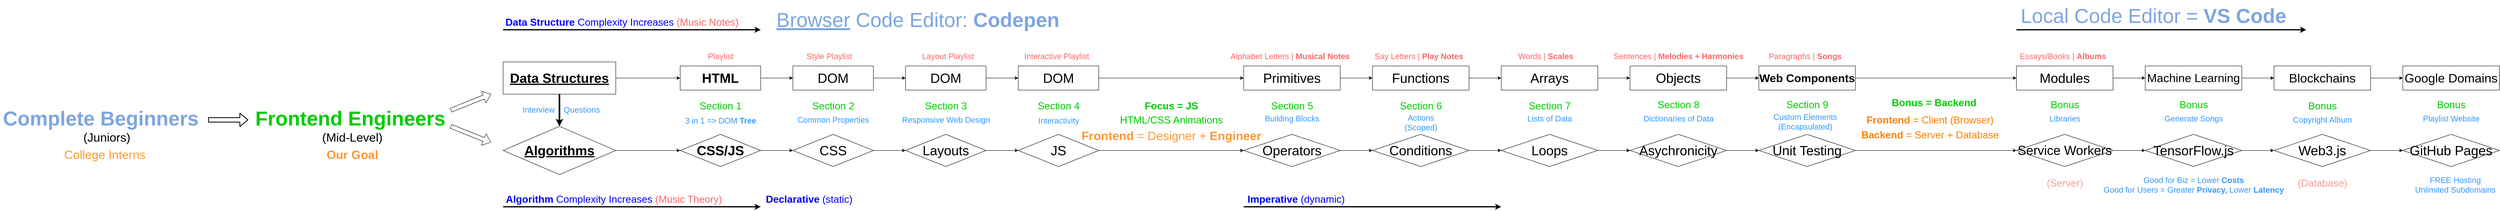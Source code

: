 <mxfile version="14.3.1" type="github" pages="3">
  <diagram id="4R_qcKYH2vp2XVqdwSuo" name="Course Structure">
    <mxGraphModel dx="2757" dy="655" grid="1" gridSize="10" guides="1" tooltips="1" connect="1" arrows="1" fold="1" page="0" pageScale="1" pageWidth="850" pageHeight="1100" math="0" shadow="0">
      <root>
        <mxCell id="aols-5rolXVkZ8xjvUyL-0" />
        <mxCell id="aols-5rolXVkZ8xjvUyL-1" parent="aols-5rolXVkZ8xjvUyL-0" />
        <mxCell id="NP7247B0kf2OVPU1uq9E-9" value="" style="edgeStyle=orthogonalEdgeStyle;rounded=0;orthogonalLoop=1;jettySize=auto;html=1;fontSize=33;" edge="1" parent="aols-5rolXVkZ8xjvUyL-1" source="NP7247B0kf2OVPU1uq9E-0" target="NP7247B0kf2OVPU1uq9E-8">
          <mxGeometry relative="1" as="geometry" />
        </mxCell>
        <mxCell id="NP7247B0kf2OVPU1uq9E-0" value="&lt;u&gt;Data Structures&lt;/u&gt;" style="whiteSpace=wrap;html=1;fontSize=33;fontStyle=1" vertex="1" parent="aols-5rolXVkZ8xjvUyL-1">
          <mxGeometry x="-240" y="280" width="280" height="80" as="geometry" />
        </mxCell>
        <mxCell id="1jKdfpdQdBnTuT6qvfLE-1" value="" style="edgeStyle=orthogonalEdgeStyle;rounded=0;orthogonalLoop=1;jettySize=auto;html=1;fontSize=33;" edge="1" parent="aols-5rolXVkZ8xjvUyL-1" source="NP7247B0kf2OVPU1uq9E-1" target="1jKdfpdQdBnTuT6qvfLE-0">
          <mxGeometry relative="1" as="geometry" />
        </mxCell>
        <mxCell id="NP7247B0kf2OVPU1uq9E-1" value="&lt;u&gt;Algorithms&lt;/u&gt;" style="rhombus;whiteSpace=wrap;html=1;fontSize=33;fontStyle=1" vertex="1" parent="aols-5rolXVkZ8xjvUyL-1">
          <mxGeometry x="-240" y="440" width="280" height="120" as="geometry" />
        </mxCell>
        <mxCell id="1jKdfpdQdBnTuT6qvfLE-9" value="" style="edgeStyle=orthogonalEdgeStyle;rounded=0;orthogonalLoop=1;jettySize=auto;html=1;fontSize=33;" edge="1" parent="aols-5rolXVkZ8xjvUyL-1" source="NP7247B0kf2OVPU1uq9E-8" target="1jKdfpdQdBnTuT6qvfLE-8">
          <mxGeometry relative="1" as="geometry" />
        </mxCell>
        <mxCell id="NP7247B0kf2OVPU1uq9E-8" value="&lt;b&gt;HTML&lt;/b&gt;" style="whiteSpace=wrap;html=1;fontSize=33;" vertex="1" parent="aols-5rolXVkZ8xjvUyL-1">
          <mxGeometry x="200" y="290" width="200" height="60" as="geometry" />
        </mxCell>
        <mxCell id="1jKdfpdQdBnTuT6qvfLE-11" value="" style="edgeStyle=orthogonalEdgeStyle;rounded=0;orthogonalLoop=1;jettySize=auto;html=1;fontSize=33;" edge="1" parent="aols-5rolXVkZ8xjvUyL-1" source="1jKdfpdQdBnTuT6qvfLE-0" target="1jKdfpdQdBnTuT6qvfLE-10">
          <mxGeometry relative="1" as="geometry" />
        </mxCell>
        <mxCell id="1jKdfpdQdBnTuT6qvfLE-0" value="&lt;b&gt;CSS/JS&lt;/b&gt;" style="rhombus;whiteSpace=wrap;html=1;fontSize=33;" vertex="1" parent="aols-5rolXVkZ8xjvUyL-1">
          <mxGeometry x="200" y="460" width="200" height="80" as="geometry" />
        </mxCell>
        <mxCell id="1jKdfpdQdBnTuT6qvfLE-13" value="" style="edgeStyle=orthogonalEdgeStyle;rounded=0;orthogonalLoop=1;jettySize=auto;html=1;fontSize=33;" edge="1" parent="aols-5rolXVkZ8xjvUyL-1" source="1jKdfpdQdBnTuT6qvfLE-8" target="1jKdfpdQdBnTuT6qvfLE-12">
          <mxGeometry relative="1" as="geometry" />
        </mxCell>
        <mxCell id="1jKdfpdQdBnTuT6qvfLE-8" value="DOM" style="whiteSpace=wrap;html=1;fontSize=33;" vertex="1" parent="aols-5rolXVkZ8xjvUyL-1">
          <mxGeometry x="480" y="290" width="200" height="60" as="geometry" />
        </mxCell>
        <mxCell id="1jKdfpdQdBnTuT6qvfLE-17" value="" style="edgeStyle=orthogonalEdgeStyle;rounded=0;orthogonalLoop=1;jettySize=auto;html=1;fontSize=33;" edge="1" parent="aols-5rolXVkZ8xjvUyL-1" source="1jKdfpdQdBnTuT6qvfLE-10" target="1jKdfpdQdBnTuT6qvfLE-16">
          <mxGeometry relative="1" as="geometry" />
        </mxCell>
        <mxCell id="1jKdfpdQdBnTuT6qvfLE-10" value="CSS" style="rhombus;whiteSpace=wrap;html=1;fontSize=33;" vertex="1" parent="aols-5rolXVkZ8xjvUyL-1">
          <mxGeometry x="480" y="460" width="200" height="80" as="geometry" />
        </mxCell>
        <mxCell id="1jKdfpdQdBnTuT6qvfLE-19" value="" style="edgeStyle=orthogonalEdgeStyle;rounded=0;orthogonalLoop=1;jettySize=auto;html=1;fontSize=33;" edge="1" parent="aols-5rolXVkZ8xjvUyL-1" source="1jKdfpdQdBnTuT6qvfLE-12" target="1jKdfpdQdBnTuT6qvfLE-18">
          <mxGeometry relative="1" as="geometry" />
        </mxCell>
        <mxCell id="1jKdfpdQdBnTuT6qvfLE-12" value="DOM" style="whiteSpace=wrap;html=1;fontSize=33;" vertex="1" parent="aols-5rolXVkZ8xjvUyL-1">
          <mxGeometry x="760" y="290" width="200" height="60" as="geometry" />
        </mxCell>
        <mxCell id="1jKdfpdQdBnTuT6qvfLE-21" value="" style="edgeStyle=orthogonalEdgeStyle;rounded=0;orthogonalLoop=1;jettySize=auto;html=1;fontSize=33;" edge="1" parent="aols-5rolXVkZ8xjvUyL-1" source="1jKdfpdQdBnTuT6qvfLE-16" target="1jKdfpdQdBnTuT6qvfLE-20">
          <mxGeometry relative="1" as="geometry" />
        </mxCell>
        <mxCell id="1jKdfpdQdBnTuT6qvfLE-16" value="Layouts" style="rhombus;whiteSpace=wrap;html=1;fontSize=33;" vertex="1" parent="aols-5rolXVkZ8xjvUyL-1">
          <mxGeometry x="760" y="460" width="200" height="80" as="geometry" />
        </mxCell>
        <mxCell id="1jKdfpdQdBnTuT6qvfLE-23" value="" style="edgeStyle=orthogonalEdgeStyle;rounded=0;orthogonalLoop=1;jettySize=auto;html=1;fontSize=33;entryX=0;entryY=0.5;entryDx=0;entryDy=0;" edge="1" parent="aols-5rolXVkZ8xjvUyL-1" source="1jKdfpdQdBnTuT6qvfLE-18" target="1jKdfpdQdBnTuT6qvfLE-26">
          <mxGeometry relative="1" as="geometry">
            <mxPoint x="1320" y="320" as="targetPoint" />
          </mxGeometry>
        </mxCell>
        <mxCell id="1jKdfpdQdBnTuT6qvfLE-18" value="DOM" style="whiteSpace=wrap;html=1;fontSize=33;" vertex="1" parent="aols-5rolXVkZ8xjvUyL-1">
          <mxGeometry x="1040" y="290" width="200" height="60" as="geometry" />
        </mxCell>
        <mxCell id="1jKdfpdQdBnTuT6qvfLE-25" value="" style="edgeStyle=orthogonalEdgeStyle;rounded=0;orthogonalLoop=1;jettySize=auto;html=1;fontSize=33;" edge="1" parent="aols-5rolXVkZ8xjvUyL-1" source="1jKdfpdQdBnTuT6qvfLE-20" target="1jKdfpdQdBnTuT6qvfLE-28">
          <mxGeometry relative="1" as="geometry">
            <mxPoint x="1320" y="500" as="targetPoint" />
          </mxGeometry>
        </mxCell>
        <mxCell id="1jKdfpdQdBnTuT6qvfLE-20" value="JS" style="rhombus;whiteSpace=wrap;html=1;fontSize=33;" vertex="1" parent="aols-5rolXVkZ8xjvUyL-1">
          <mxGeometry x="1040" y="460" width="200" height="80" as="geometry" />
        </mxCell>
        <mxCell id="1jKdfpdQdBnTuT6qvfLE-32" value="" style="edgeStyle=orthogonalEdgeStyle;rounded=0;orthogonalLoop=1;jettySize=auto;html=1;fontSize=33;" edge="1" parent="aols-5rolXVkZ8xjvUyL-1" source="1jKdfpdQdBnTuT6qvfLE-26" target="1jKdfpdQdBnTuT6qvfLE-31">
          <mxGeometry relative="1" as="geometry" />
        </mxCell>
        <mxCell id="1jKdfpdQdBnTuT6qvfLE-26" value="Primitives" style="whiteSpace=wrap;html=1;fontSize=33;" vertex="1" parent="aols-5rolXVkZ8xjvUyL-1">
          <mxGeometry x="1600" y="290" width="240" height="60" as="geometry" />
        </mxCell>
        <mxCell id="1jKdfpdQdBnTuT6qvfLE-34" value="" style="edgeStyle=orthogonalEdgeStyle;rounded=0;orthogonalLoop=1;jettySize=auto;html=1;fontSize=33;" edge="1" parent="aols-5rolXVkZ8xjvUyL-1" source="1jKdfpdQdBnTuT6qvfLE-28" target="1jKdfpdQdBnTuT6qvfLE-33">
          <mxGeometry relative="1" as="geometry" />
        </mxCell>
        <mxCell id="1jKdfpdQdBnTuT6qvfLE-28" value="Operators" style="rhombus;whiteSpace=wrap;html=1;fontSize=33;" vertex="1" parent="aols-5rolXVkZ8xjvUyL-1">
          <mxGeometry x="1600" y="460" width="240" height="80" as="geometry" />
        </mxCell>
        <mxCell id="1jKdfpdQdBnTuT6qvfLE-36" value="" style="edgeStyle=orthogonalEdgeStyle;rounded=0;orthogonalLoop=1;jettySize=auto;html=1;fontSize=33;" edge="1" parent="aols-5rolXVkZ8xjvUyL-1" source="1jKdfpdQdBnTuT6qvfLE-31" target="1jKdfpdQdBnTuT6qvfLE-35">
          <mxGeometry relative="1" as="geometry" />
        </mxCell>
        <mxCell id="1jKdfpdQdBnTuT6qvfLE-31" value="Functions" style="whiteSpace=wrap;html=1;fontSize=33;" vertex="1" parent="aols-5rolXVkZ8xjvUyL-1">
          <mxGeometry x="1920" y="290" width="240" height="60" as="geometry" />
        </mxCell>
        <mxCell id="1jKdfpdQdBnTuT6qvfLE-38" value="" style="edgeStyle=orthogonalEdgeStyle;rounded=0;orthogonalLoop=1;jettySize=auto;html=1;fontSize=33;" edge="1" parent="aols-5rolXVkZ8xjvUyL-1" source="1jKdfpdQdBnTuT6qvfLE-33" target="1jKdfpdQdBnTuT6qvfLE-37">
          <mxGeometry relative="1" as="geometry" />
        </mxCell>
        <mxCell id="1jKdfpdQdBnTuT6qvfLE-33" value="Conditions" style="rhombus;whiteSpace=wrap;html=1;fontSize=33;" vertex="1" parent="aols-5rolXVkZ8xjvUyL-1">
          <mxGeometry x="1920" y="460" width="240" height="80" as="geometry" />
        </mxCell>
        <mxCell id="1jKdfpdQdBnTuT6qvfLE-40" value="" style="edgeStyle=orthogonalEdgeStyle;rounded=0;orthogonalLoop=1;jettySize=auto;html=1;fontSize=33;" edge="1" parent="aols-5rolXVkZ8xjvUyL-1" source="1jKdfpdQdBnTuT6qvfLE-35" target="1jKdfpdQdBnTuT6qvfLE-39">
          <mxGeometry relative="1" as="geometry" />
        </mxCell>
        <mxCell id="1jKdfpdQdBnTuT6qvfLE-35" value="Arrays" style="whiteSpace=wrap;html=1;fontSize=33;" vertex="1" parent="aols-5rolXVkZ8xjvUyL-1">
          <mxGeometry x="2240" y="290" width="240" height="60" as="geometry" />
        </mxCell>
        <mxCell id="1jKdfpdQdBnTuT6qvfLE-42" value="" style="edgeStyle=orthogonalEdgeStyle;rounded=0;orthogonalLoop=1;jettySize=auto;html=1;fontSize=33;" edge="1" parent="aols-5rolXVkZ8xjvUyL-1" source="1jKdfpdQdBnTuT6qvfLE-37" target="1jKdfpdQdBnTuT6qvfLE-41">
          <mxGeometry relative="1" as="geometry" />
        </mxCell>
        <mxCell id="1jKdfpdQdBnTuT6qvfLE-37" value="Loops" style="rhombus;whiteSpace=wrap;html=1;fontSize=33;" vertex="1" parent="aols-5rolXVkZ8xjvUyL-1">
          <mxGeometry x="2240" y="460" width="240" height="80" as="geometry" />
        </mxCell>
        <mxCell id="iijJy2_k3Wh-O8BBRQpY-5" value="" style="edgeStyle=orthogonalEdgeStyle;rounded=0;orthogonalLoop=1;jettySize=auto;html=1;strokeWidth=1;fontSize=32;fontColor=#FF9933;" edge="1" parent="aols-5rolXVkZ8xjvUyL-1" source="1jKdfpdQdBnTuT6qvfLE-39" target="iijJy2_k3Wh-O8BBRQpY-4">
          <mxGeometry relative="1" as="geometry" />
        </mxCell>
        <mxCell id="1jKdfpdQdBnTuT6qvfLE-39" value="Objects" style="whiteSpace=wrap;html=1;fontSize=33;" vertex="1" parent="aols-5rolXVkZ8xjvUyL-1">
          <mxGeometry x="2560" y="290" width="240" height="60" as="geometry" />
        </mxCell>
        <mxCell id="iijJy2_k3Wh-O8BBRQpY-7" value="" style="edgeStyle=orthogonalEdgeStyle;rounded=0;orthogonalLoop=1;jettySize=auto;html=1;strokeWidth=1;fontSize=32;fontColor=#FF9933;" edge="1" parent="aols-5rolXVkZ8xjvUyL-1" source="1jKdfpdQdBnTuT6qvfLE-41" target="iijJy2_k3Wh-O8BBRQpY-6">
          <mxGeometry relative="1" as="geometry" />
        </mxCell>
        <mxCell id="1jKdfpdQdBnTuT6qvfLE-41" value="Asychronicity" style="rhombus;whiteSpace=wrap;html=1;fontSize=33;" vertex="1" parent="aols-5rolXVkZ8xjvUyL-1">
          <mxGeometry x="2560" y="460" width="240" height="80" as="geometry" />
        </mxCell>
        <mxCell id="1jKdfpdQdBnTuT6qvfLE-55" value="Section 1" style="text;html=1;resizable=0;autosize=1;align=center;verticalAlign=middle;points=[];fillColor=none;strokeColor=none;rounded=0;shadow=0;fontSize=25;fontColor=#00CC00;" vertex="1" parent="aols-5rolXVkZ8xjvUyL-1">
          <mxGeometry x="240" y="367.5" width="120" height="40" as="geometry" />
        </mxCell>
        <mxCell id="1jKdfpdQdBnTuT6qvfLE-59" value="&lt;span&gt;Frontend Engineers&lt;/span&gt;" style="text;html=1;resizable=0;autosize=1;align=center;verticalAlign=middle;points=[];fillColor=none;strokeColor=none;rounded=0;shadow=0;fontSize=50;fontColor=#00CC00;fontStyle=1" vertex="1" parent="aols-5rolXVkZ8xjvUyL-1">
          <mxGeometry x="-865" y="385" width="490" height="70" as="geometry" />
        </mxCell>
        <mxCell id="1jKdfpdQdBnTuT6qvfLE-61" value="" style="shape=flexArrow;endArrow=classic;html=1;fontSize=50;fontColor=#00CC00;" edge="1" parent="aols-5rolXVkZ8xjvUyL-1">
          <mxGeometry width="50" height="50" relative="1" as="geometry">
            <mxPoint x="-370" y="400" as="sourcePoint" />
            <mxPoint x="-270" y="360" as="targetPoint" />
          </mxGeometry>
        </mxCell>
        <mxCell id="1jKdfpdQdBnTuT6qvfLE-62" value="" style="shape=flexArrow;endArrow=classic;html=1;fontSize=50;fontColor=#00CC00;" edge="1" parent="aols-5rolXVkZ8xjvUyL-1">
          <mxGeometry width="50" height="50" relative="1" as="geometry">
            <mxPoint x="-370" y="440" as="sourcePoint" />
            <mxPoint x="-270" y="480" as="targetPoint" />
          </mxGeometry>
        </mxCell>
        <mxCell id="b3wBOoB6xnVNWMgdpQj5-0" value="Section 2" style="text;html=1;resizable=0;autosize=1;align=center;verticalAlign=middle;points=[];fillColor=none;strokeColor=none;rounded=0;shadow=0;fontSize=25;fontColor=#00CC00;" vertex="1" parent="aols-5rolXVkZ8xjvUyL-1">
          <mxGeometry x="520" y="367.5" width="120" height="40" as="geometry" />
        </mxCell>
        <mxCell id="b3wBOoB6xnVNWMgdpQj5-1" value="Section 3" style="text;html=1;resizable=0;autosize=1;align=center;verticalAlign=middle;points=[];fillColor=none;strokeColor=none;rounded=0;shadow=0;fontSize=25;fontColor=#00CC00;" vertex="1" parent="aols-5rolXVkZ8xjvUyL-1">
          <mxGeometry x="800" y="367.5" width="120" height="40" as="geometry" />
        </mxCell>
        <mxCell id="b3wBOoB6xnVNWMgdpQj5-2" value="Section 4" style="text;html=1;resizable=0;autosize=1;align=center;verticalAlign=middle;points=[];fillColor=none;strokeColor=none;rounded=0;shadow=0;fontSize=25;fontColor=#00CC00;" vertex="1" parent="aols-5rolXVkZ8xjvUyL-1">
          <mxGeometry x="1080" y="367.5" width="120" height="40" as="geometry" />
        </mxCell>
        <mxCell id="b3wBOoB6xnVNWMgdpQj5-4" value="Section 5" style="text;html=1;resizable=0;autosize=1;align=center;verticalAlign=middle;points=[];fillColor=none;strokeColor=none;rounded=0;shadow=0;fontSize=25;fontColor=#00CC00;" vertex="1" parent="aols-5rolXVkZ8xjvUyL-1">
          <mxGeometry x="1660" y="367.5" width="120" height="40" as="geometry" />
        </mxCell>
        <mxCell id="b3wBOoB6xnVNWMgdpQj5-5" value="Section 6" style="text;html=1;resizable=0;autosize=1;align=center;verticalAlign=middle;points=[];fillColor=none;strokeColor=none;rounded=0;shadow=0;fontSize=25;fontColor=#00CC00;" vertex="1" parent="aols-5rolXVkZ8xjvUyL-1">
          <mxGeometry x="1980" y="367.5" width="120" height="40" as="geometry" />
        </mxCell>
        <mxCell id="b3wBOoB6xnVNWMgdpQj5-6" value="Section 7" style="text;html=1;resizable=0;autosize=1;align=center;verticalAlign=middle;points=[];fillColor=none;strokeColor=none;rounded=0;shadow=0;fontSize=25;fontColor=#00CC00;" vertex="1" parent="aols-5rolXVkZ8xjvUyL-1">
          <mxGeometry x="2300" y="367.5" width="120" height="40" as="geometry" />
        </mxCell>
        <mxCell id="b3wBOoB6xnVNWMgdpQj5-7" value="Section 8" style="text;html=1;resizable=0;autosize=1;align=center;verticalAlign=middle;points=[];fillColor=none;strokeColor=none;rounded=0;shadow=0;fontSize=25;fontColor=#00CC00;" vertex="1" parent="aols-5rolXVkZ8xjvUyL-1">
          <mxGeometry x="2620" y="365" width="120" height="40" as="geometry" />
        </mxCell>
        <mxCell id="AXkNwo1qsm64Rl4sY4Sy-0" value="" style="endArrow=classic;html=1;fontSize=50;fontColor=#00CC00;strokeWidth=3;" edge="1" parent="aols-5rolXVkZ8xjvUyL-1">
          <mxGeometry width="50" height="50" relative="1" as="geometry">
            <mxPoint x="-240" y="200" as="sourcePoint" />
            <mxPoint x="400" y="200" as="targetPoint" />
          </mxGeometry>
        </mxCell>
        <mxCell id="AXkNwo1qsm64Rl4sY4Sy-3" value="&lt;font color=&quot;#0000ff&quot;&gt;&lt;b&gt;Data Structure&lt;/b&gt; Complexity Increases &lt;/font&gt;&lt;font color=&quot;#ff6666&quot;&gt;(Music Notes)&lt;/font&gt;" style="text;html=1;resizable=0;autosize=1;align=center;verticalAlign=middle;points=[];fillColor=none;strokeColor=none;rounded=0;shadow=0;fontSize=25;fontColor=#00CC00;" vertex="1" parent="aols-5rolXVkZ8xjvUyL-1">
          <mxGeometry x="-240" y="160" width="590" height="40" as="geometry" />
        </mxCell>
        <mxCell id="AXkNwo1qsm64Rl4sY4Sy-4" value="" style="endArrow=classic;html=1;fontSize=50;fontColor=#00CC00;strokeWidth=3;" edge="1" parent="aols-5rolXVkZ8xjvUyL-1">
          <mxGeometry width="50" height="50" relative="1" as="geometry">
            <mxPoint x="-240" y="640" as="sourcePoint" />
            <mxPoint x="400" y="640" as="targetPoint" />
          </mxGeometry>
        </mxCell>
        <mxCell id="AXkNwo1qsm64Rl4sY4Sy-5" value="&lt;font color=&quot;#0000ff&quot;&gt;&lt;b&gt;Algorithm&lt;/b&gt; Complexity Increases &lt;/font&gt;&lt;font color=&quot;#ff6666&quot;&gt;(Music Theory)&lt;/font&gt;" style="text;html=1;resizable=0;autosize=1;align=center;verticalAlign=middle;points=[];fillColor=none;strokeColor=none;rounded=0;shadow=0;fontSize=25;fontColor=#00CC00;" vertex="1" parent="aols-5rolXVkZ8xjvUyL-1">
          <mxGeometry x="-240" y="600" width="550" height="40" as="geometry" />
        </mxCell>
        <mxCell id="AXkNwo1qsm64Rl4sY4Sy-7" value="Complete Beginners" style="text;html=1;resizable=0;autosize=1;align=center;verticalAlign=middle;points=[];fillColor=none;strokeColor=none;rounded=0;shadow=0;fontSize=50;fontStyle=1;fontColor=#7EA6E0;" vertex="1" parent="aols-5rolXVkZ8xjvUyL-1">
          <mxGeometry x="-1490" y="385" width="500" height="70" as="geometry" />
        </mxCell>
        <mxCell id="AXkNwo1qsm64Rl4sY4Sy-8" value="" style="shape=flexArrow;endArrow=classic;html=1;strokeWidth=2;fontSize=50;fontColor=#00CC00;" edge="1" parent="aols-5rolXVkZ8xjvUyL-1">
          <mxGeometry width="50" height="50" relative="1" as="geometry">
            <mxPoint x="-973" y="424" as="sourcePoint" />
            <mxPoint x="-873" y="424" as="targetPoint" />
          </mxGeometry>
        </mxCell>
        <mxCell id="AXkNwo1qsm64Rl4sY4Sy-9" value="&lt;font color=&quot;#000000&quot; style=&quot;font-size: 30px&quot;&gt;(Juniors)&lt;/font&gt;" style="text;html=1;resizable=0;autosize=1;align=center;verticalAlign=middle;points=[];fillColor=none;strokeColor=none;rounded=0;shadow=0;fontSize=50;fontColor=#7EA6E0;" vertex="1" parent="aols-5rolXVkZ8xjvUyL-1">
          <mxGeometry x="-1290" y="425" width="130" height="70" as="geometry" />
        </mxCell>
        <mxCell id="AXkNwo1qsm64Rl4sY4Sy-10" value="&lt;font color=&quot;#000000&quot; style=&quot;font-size: 30px&quot;&gt;(Mid-Level)&lt;/font&gt;" style="text;html=1;resizable=0;autosize=1;align=center;verticalAlign=middle;points=[];fillColor=none;strokeColor=none;rounded=0;shadow=0;fontSize=50;fontColor=#7EA6E0;" vertex="1" parent="aols-5rolXVkZ8xjvUyL-1">
          <mxGeometry x="-700" y="425" width="170" height="70" as="geometry" />
        </mxCell>
        <mxCell id="fHqbNgTdYfObKPC5MYDj-1" value="&lt;b&gt;Focus = JS&lt;/b&gt;" style="text;html=1;resizable=0;autosize=1;align=center;verticalAlign=middle;points=[];fillColor=none;strokeColor=none;rounded=0;shadow=0;fontSize=25;fontColor=#00CC00;" vertex="1" parent="aols-5rolXVkZ8xjvUyL-1">
          <mxGeometry x="1345" y="367.5" width="150" height="40" as="geometry" />
        </mxCell>
        <mxCell id="fHqbNgTdYfObKPC5MYDj-6" value="Local Code Editor = &lt;b&gt;VS Code&lt;/b&gt;" style="text;html=1;resizable=0;autosize=1;align=center;verticalAlign=middle;points=[];fillColor=none;strokeColor=none;rounded=0;shadow=1;fontSize=50;fontColor=#7EA6E0;" vertex="1" parent="aols-5rolXVkZ8xjvUyL-1">
          <mxGeometry x="3520" y="130" width="680" height="70" as="geometry" />
        </mxCell>
        <mxCell id="fHqbNgTdYfObKPC5MYDj-7" value="&lt;u&gt;Browser&lt;/u&gt; Code Editor: &lt;b&gt;Codepen&lt;/b&gt;" style="text;html=1;resizable=0;autosize=1;align=center;verticalAlign=middle;points=[];fillColor=none;strokeColor=none;rounded=0;shadow=1;fontSize=50;fontColor=#7EA6E0;" vertex="1" parent="aols-5rolXVkZ8xjvUyL-1">
          <mxGeometry x="430" y="140" width="720" height="70" as="geometry" />
        </mxCell>
        <mxCell id="TfmDwBWj1Bs_RD6whkMs-0" value="College Interns" style="text;html=1;resizable=0;autosize=1;align=center;verticalAlign=middle;points=[];fillColor=none;strokeColor=none;rounded=0;shadow=1;fontSize=30;fontColor=#FF9933;" vertex="1" parent="aols-5rolXVkZ8xjvUyL-1">
          <mxGeometry x="-1340" y="490" width="220" height="40" as="geometry" />
        </mxCell>
        <mxCell id="iijJy2_k3Wh-O8BBRQpY-0" value="&lt;b&gt;Our Goal&lt;/b&gt;" style="text;html=1;resizable=0;autosize=1;align=center;verticalAlign=middle;points=[];fillColor=none;strokeColor=none;rounded=0;shadow=1;fontSize=30;fontColor=#FF9933;" vertex="1" parent="aols-5rolXVkZ8xjvUyL-1">
          <mxGeometry x="-685" y="490" width="140" height="40" as="geometry" />
        </mxCell>
        <mxCell id="iijJy2_k3Wh-O8BBRQpY-1" value="HTML/CSS Animations" style="text;html=1;resizable=0;autosize=1;align=center;verticalAlign=middle;points=[];fillColor=none;strokeColor=none;rounded=0;shadow=0;fontSize=25;fontColor=#00CC00;" vertex="1" parent="aols-5rolXVkZ8xjvUyL-1">
          <mxGeometry x="1285" y="402.5" width="270" height="40" as="geometry" />
        </mxCell>
        <mxCell id="iijJy2_k3Wh-O8BBRQpY-10" value="" style="edgeStyle=orthogonalEdgeStyle;rounded=0;orthogonalLoop=1;jettySize=auto;html=1;strokeWidth=1;fontSize=29;fontColor=#FF9933;entryX=0;entryY=0.5;entryDx=0;entryDy=0;" edge="1" parent="aols-5rolXVkZ8xjvUyL-1" source="iijJy2_k3Wh-O8BBRQpY-4" target="1jKdfpdQdBnTuT6qvfLE-43">
          <mxGeometry relative="1" as="geometry">
            <mxPoint x="3200" y="320" as="targetPoint" />
          </mxGeometry>
        </mxCell>
        <mxCell id="iijJy2_k3Wh-O8BBRQpY-4" value="&lt;b style=&quot;font-size: 28px;&quot;&gt;Web Components&lt;/b&gt;" style="whiteSpace=wrap;html=1;fontSize=28;" vertex="1" parent="aols-5rolXVkZ8xjvUyL-1">
          <mxGeometry x="2880" y="290" width="240" height="60" as="geometry" />
        </mxCell>
        <mxCell id="iijJy2_k3Wh-O8BBRQpY-12" value="" style="edgeStyle=orthogonalEdgeStyle;rounded=0;orthogonalLoop=1;jettySize=auto;html=1;strokeWidth=1;fontSize=29;fontColor=#FF9933;entryX=0;entryY=0.5;entryDx=0;entryDy=0;" edge="1" parent="aols-5rolXVkZ8xjvUyL-1" source="iijJy2_k3Wh-O8BBRQpY-6" target="1jKdfpdQdBnTuT6qvfLE-45">
          <mxGeometry relative="1" as="geometry">
            <mxPoint x="3200" y="500" as="targetPoint" />
          </mxGeometry>
        </mxCell>
        <mxCell id="iijJy2_k3Wh-O8BBRQpY-6" value="Unit Testing" style="rhombus;whiteSpace=wrap;html=1;fontSize=33;" vertex="1" parent="aols-5rolXVkZ8xjvUyL-1">
          <mxGeometry x="2880" y="460" width="240" height="80" as="geometry" />
        </mxCell>
        <mxCell id="iijJy2_k3Wh-O8BBRQpY-8" value="&lt;b&gt;Frontend&lt;/b&gt; = Designer + &lt;b&gt;Engineer&lt;/b&gt;" style="text;html=1;resizable=0;autosize=1;align=center;verticalAlign=middle;points=[];fillColor=none;strokeColor=none;rounded=0;shadow=1;fontSize=30;fontColor=#FF9933;" vertex="1" parent="aols-5rolXVkZ8xjvUyL-1">
          <mxGeometry x="1190" y="442.5" width="460" height="40" as="geometry" />
        </mxCell>
        <mxCell id="1jKdfpdQdBnTuT6qvfLE-43" value="Modules" style="whiteSpace=wrap;html=1;fontSize=33;" vertex="1" parent="aols-5rolXVkZ8xjvUyL-1">
          <mxGeometry x="3520" y="290" width="240" height="60" as="geometry" />
        </mxCell>
        <mxCell id="1jKdfpdQdBnTuT6qvfLE-45" value="Service Workers" style="rhombus;whiteSpace=wrap;html=1;fontSize=32;" vertex="1" parent="aols-5rolXVkZ8xjvUyL-1">
          <mxGeometry x="3520" y="460" width="240" height="80" as="geometry" />
        </mxCell>
        <mxCell id="1jKdfpdQdBnTuT6qvfLE-47" value="Machine Learning" style="whiteSpace=wrap;html=1;fontSize=29;" vertex="1" parent="aols-5rolXVkZ8xjvUyL-1">
          <mxGeometry x="3840" y="290" width="240" height="60" as="geometry" />
        </mxCell>
        <mxCell id="1jKdfpdQdBnTuT6qvfLE-48" value="" style="edgeStyle=orthogonalEdgeStyle;rounded=0;orthogonalLoop=1;jettySize=auto;html=1;fontSize=33;" edge="1" parent="aols-5rolXVkZ8xjvUyL-1" source="1jKdfpdQdBnTuT6qvfLE-43" target="1jKdfpdQdBnTuT6qvfLE-47">
          <mxGeometry x="3440" y="290" as="geometry" />
        </mxCell>
        <mxCell id="1jKdfpdQdBnTuT6qvfLE-49" value="TensorFlow.js" style="rhombus;whiteSpace=wrap;html=1;fontSize=33;" vertex="1" parent="aols-5rolXVkZ8xjvUyL-1">
          <mxGeometry x="3840" y="460" width="240" height="80" as="geometry" />
        </mxCell>
        <mxCell id="1jKdfpdQdBnTuT6qvfLE-50" value="" style="edgeStyle=orthogonalEdgeStyle;rounded=0;orthogonalLoop=1;jettySize=auto;html=1;fontSize=33;" edge="1" parent="aols-5rolXVkZ8xjvUyL-1" source="1jKdfpdQdBnTuT6qvfLE-45" target="1jKdfpdQdBnTuT6qvfLE-49">
          <mxGeometry x="3440" y="290" as="geometry" />
        </mxCell>
        <mxCell id="iijJy2_k3Wh-O8BBRQpY-17" value="" style="edgeStyle=orthogonalEdgeStyle;rounded=0;orthogonalLoop=1;jettySize=auto;html=1;strokeWidth=1;fontSize=28;fontColor=#FF9933;" edge="1" parent="aols-5rolXVkZ8xjvUyL-1" source="1jKdfpdQdBnTuT6qvfLE-51" target="iijJy2_k3Wh-O8BBRQpY-16">
          <mxGeometry relative="1" as="geometry" />
        </mxCell>
        <mxCell id="1jKdfpdQdBnTuT6qvfLE-51" value="Blockchains" style="whiteSpace=wrap;html=1;fontSize=31;" vertex="1" parent="aols-5rolXVkZ8xjvUyL-1">
          <mxGeometry x="4160" y="290" width="240" height="60" as="geometry" />
        </mxCell>
        <mxCell id="iijJy2_k3Wh-O8BBRQpY-19" value="" style="edgeStyle=orthogonalEdgeStyle;rounded=0;orthogonalLoop=1;jettySize=auto;html=1;strokeWidth=1;fontSize=28;fontColor=#FF9933;" edge="1" parent="aols-5rolXVkZ8xjvUyL-1" source="1jKdfpdQdBnTuT6qvfLE-53" target="iijJy2_k3Wh-O8BBRQpY-18">
          <mxGeometry relative="1" as="geometry" />
        </mxCell>
        <mxCell id="1jKdfpdQdBnTuT6qvfLE-53" value="Web3.js" style="rhombus;whiteSpace=wrap;html=1;fontSize=33;" vertex="1" parent="aols-5rolXVkZ8xjvUyL-1">
          <mxGeometry x="4160" y="460" width="240" height="80" as="geometry" />
        </mxCell>
        <mxCell id="b3wBOoB6xnVNWMgdpQj5-8" value="&lt;span&gt;Bonus&lt;/span&gt;" style="text;html=1;resizable=0;autosize=1;align=center;verticalAlign=middle;points=[];fillColor=none;strokeColor=none;rounded=0;shadow=0;fontSize=25;fontColor=#00CC00;fontStyle=0" vertex="1" parent="aols-5rolXVkZ8xjvUyL-1">
          <mxGeometry x="3595" y="365" width="90" height="40" as="geometry" />
        </mxCell>
        <mxCell id="b3wBOoB6xnVNWMgdpQj5-10" value="&lt;span&gt;Bonus&lt;/span&gt;" style="text;html=1;resizable=0;autosize=1;align=center;verticalAlign=middle;points=[];fillColor=none;strokeColor=none;rounded=0;shadow=0;fontSize=25;fontColor=#00CC00;fontStyle=0" vertex="1" parent="aols-5rolXVkZ8xjvUyL-1">
          <mxGeometry x="3915" y="365" width="90" height="40" as="geometry" />
        </mxCell>
        <mxCell id="b3wBOoB6xnVNWMgdpQj5-11" value="&lt;span&gt;Bonus&lt;/span&gt;" style="text;html=1;resizable=0;autosize=1;align=center;verticalAlign=middle;points=[];fillColor=none;strokeColor=none;rounded=0;shadow=0;fontSize=25;fontColor=#00CC00;fontStyle=0" vertex="1" parent="aols-5rolXVkZ8xjvUyL-1">
          <mxGeometry x="4235" y="367.5" width="90" height="40" as="geometry" />
        </mxCell>
        <mxCell id="1jKdfpdQdBnTuT6qvfLE-52" value="" style="edgeStyle=orthogonalEdgeStyle;rounded=0;orthogonalLoop=1;jettySize=auto;html=1;fontSize=33;" edge="1" parent="aols-5rolXVkZ8xjvUyL-1" source="1jKdfpdQdBnTuT6qvfLE-47" target="1jKdfpdQdBnTuT6qvfLE-51">
          <mxGeometry x="3440" y="290" as="geometry" />
        </mxCell>
        <mxCell id="1jKdfpdQdBnTuT6qvfLE-54" value="" style="edgeStyle=orthogonalEdgeStyle;rounded=0;orthogonalLoop=1;jettySize=auto;html=1;fontSize=33;" edge="1" parent="aols-5rolXVkZ8xjvUyL-1" source="1jKdfpdQdBnTuT6qvfLE-49" target="1jKdfpdQdBnTuT6qvfLE-53">
          <mxGeometry x="3440" y="290" as="geometry" />
        </mxCell>
        <mxCell id="iijJy2_k3Wh-O8BBRQpY-13" value="&lt;b&gt;Bonus = Backend&lt;/b&gt;" style="text;html=1;resizable=0;autosize=1;align=center;verticalAlign=middle;points=[];fillColor=none;strokeColor=none;rounded=0;shadow=0;fontSize=25;fontColor=#00CC00;" vertex="1" parent="aols-5rolXVkZ8xjvUyL-1">
          <mxGeometry x="3200" y="360" width="230" height="40" as="geometry" />
        </mxCell>
        <mxCell id="iijJy2_k3Wh-O8BBRQpY-14" value="Section 9" style="text;html=1;resizable=0;autosize=1;align=center;verticalAlign=middle;points=[];fillColor=none;strokeColor=none;rounded=0;shadow=0;fontSize=25;fontColor=#00CC00;" vertex="1" parent="aols-5rolXVkZ8xjvUyL-1">
          <mxGeometry x="2940" y="365" width="120" height="40" as="geometry" />
        </mxCell>
        <mxCell id="iijJy2_k3Wh-O8BBRQpY-16" value="Google Domains" style="whiteSpace=wrap;html=1;fontSize=31;" vertex="1" parent="aols-5rolXVkZ8xjvUyL-1">
          <mxGeometry x="4480" y="290" width="240" height="60" as="geometry" />
        </mxCell>
        <mxCell id="iijJy2_k3Wh-O8BBRQpY-18" value="GitHub Pages" style="rhombus;whiteSpace=wrap;html=1;fontSize=33;" vertex="1" parent="aols-5rolXVkZ8xjvUyL-1">
          <mxGeometry x="4480" y="460" width="240" height="80" as="geometry" />
        </mxCell>
        <mxCell id="iijJy2_k3Wh-O8BBRQpY-20" value="&lt;span&gt;Bonus&lt;/span&gt;" style="text;html=1;resizable=0;autosize=1;align=center;verticalAlign=middle;points=[];fillColor=none;strokeColor=none;rounded=0;shadow=0;fontSize=25;fontColor=#00CC00;fontStyle=0" vertex="1" parent="aols-5rolXVkZ8xjvUyL-1">
          <mxGeometry x="4555" y="365" width="90" height="40" as="geometry" />
        </mxCell>
        <mxCell id="k8zvswtgXm5w8ybXeZzE-0" value="&lt;b&gt;Frontend&lt;/b&gt; = Client (Browser)" style="text;html=1;resizable=0;autosize=1;align=center;verticalAlign=middle;points=[];fillColor=none;strokeColor=none;rounded=0;shadow=0;fontSize=25;fontStyle=0;fontColor=#FF8000;" vertex="1" parent="aols-5rolXVkZ8xjvUyL-1">
          <mxGeometry x="3140" y="402.5" width="330" height="40" as="geometry" />
        </mxCell>
        <mxCell id="k8zvswtgXm5w8ybXeZzE-2" value="&lt;b&gt;Backend&lt;/b&gt; = Server + Database" style="text;html=1;resizable=0;autosize=1;align=center;verticalAlign=middle;points=[];fillColor=none;strokeColor=none;rounded=0;shadow=0;fontSize=25;fontStyle=0;fontColor=#FF8000;" vertex="1" parent="aols-5rolXVkZ8xjvUyL-1">
          <mxGeometry x="3125" y="440" width="360" height="40" as="geometry" />
        </mxCell>
        <mxCell id="k8zvswtgXm5w8ybXeZzE-3" value="(Server)" style="text;html=1;resizable=0;autosize=1;align=center;verticalAlign=middle;points=[];fillColor=none;strokeColor=none;rounded=0;shadow=0;fontSize=25;fontStyle=0;fontColor=#FF9999;" vertex="1" parent="aols-5rolXVkZ8xjvUyL-1">
          <mxGeometry x="3585" y="560" width="110" height="40" as="geometry" />
        </mxCell>
        <mxCell id="k8zvswtgXm5w8ybXeZzE-4" value="(Database)" style="text;html=1;resizable=0;autosize=1;align=center;verticalAlign=middle;points=[];fillColor=none;strokeColor=none;rounded=0;shadow=0;fontSize=25;fontStyle=0;fontColor=#FF9999;" vertex="1" parent="aols-5rolXVkZ8xjvUyL-1">
          <mxGeometry x="4210" y="560" width="140" height="40" as="geometry" />
        </mxCell>
        <mxCell id="lKJGIdqKoASWyuKWfPCY-0" value="" style="endArrow=classic;html=1;fontSize=50;fontColor=#00CC00;strokeWidth=3;" edge="1" parent="aols-5rolXVkZ8xjvUyL-1">
          <mxGeometry width="50" height="50" relative="1" as="geometry">
            <mxPoint x="1600" y="640" as="sourcePoint" />
            <mxPoint x="2240" y="640" as="targetPoint" />
          </mxGeometry>
        </mxCell>
        <mxCell id="lKJGIdqKoASWyuKWfPCY-1" value="" style="endArrow=classic;html=1;fontSize=50;fontColor=#00CC00;strokeWidth=3;" edge="1" parent="aols-5rolXVkZ8xjvUyL-1">
          <mxGeometry width="50" height="50" relative="1" as="geometry">
            <mxPoint x="3520" y="200" as="sourcePoint" />
            <mxPoint x="4240" y="200" as="targetPoint" />
          </mxGeometry>
        </mxCell>
        <mxCell id="lKJGIdqKoASWyuKWfPCY-2" value="&lt;font color=&quot;#0000ff&quot;&gt;&lt;b&gt;Declarative &lt;/b&gt;(static)&lt;/font&gt;" style="text;html=1;resizable=0;autosize=1;align=center;verticalAlign=middle;points=[];fillColor=none;strokeColor=none;rounded=0;shadow=0;fontSize=25;fontColor=#00CC00;" vertex="1" parent="aols-5rolXVkZ8xjvUyL-1">
          <mxGeometry x="405" y="600" width="230" height="40" as="geometry" />
        </mxCell>
        <mxCell id="lKJGIdqKoASWyuKWfPCY-3" value="&lt;font color=&quot;#0000ff&quot;&gt;&lt;b&gt;Imperative &lt;/b&gt;(dynamic)&lt;/font&gt;" style="text;html=1;resizable=0;autosize=1;align=center;verticalAlign=middle;points=[];fillColor=none;strokeColor=none;rounded=0;shadow=0;fontSize=25;fontColor=#00CC00;" vertex="1" parent="aols-5rolXVkZ8xjvUyL-1">
          <mxGeometry x="1600" y="600" width="260" height="40" as="geometry" />
        </mxCell>
        <mxCell id="wIkPR7scBZv3rvTI6eII-1" value="" style="endArrow=classic;html=1;strokeWidth=4;fontSize=30;fontColor=#FF6666;exitX=0.5;exitY=1;exitDx=0;exitDy=0;" edge="1" parent="aols-5rolXVkZ8xjvUyL-1" source="NP7247B0kf2OVPU1uq9E-0" target="NP7247B0kf2OVPU1uq9E-1">
          <mxGeometry width="50" height="50" relative="1" as="geometry">
            <mxPoint x="-100" y="417.5" as="sourcePoint" />
            <mxPoint x="-50" y="367.5" as="targetPoint" />
          </mxGeometry>
        </mxCell>
        <mxCell id="sapFgwP4-ws9r2IPWm8r-0" value="Good for Biz = Lower&amp;nbsp;&lt;b&gt;Costs&lt;/b&gt;&lt;br style=&quot;font-size: 20px&quot;&gt;Good for Users = Greater&amp;nbsp;&lt;b&gt;Privacy, &lt;/b&gt;Lower&lt;b&gt; Latency&lt;/b&gt;" style="text;html=1;resizable=0;autosize=1;align=center;verticalAlign=middle;points=[];fillColor=none;strokeColor=none;rounded=0;shadow=0;fontSize=20;fontStyle=0;fontColor=#3399FF;" vertex="1" parent="aols-5rolXVkZ8xjvUyL-1">
          <mxGeometry x="3730" y="560" width="460" height="50" as="geometry" />
        </mxCell>
        <mxCell id="N21ibdtsY8MG0RIo9o9P-0" value="Playlist Website" style="text;html=1;resizable=0;autosize=1;align=center;verticalAlign=middle;points=[];fillColor=none;strokeColor=none;rounded=0;shadow=0;fontSize=20;fontStyle=0;fontColor=#3399FF;" vertex="1" parent="aols-5rolXVkZ8xjvUyL-1">
          <mxGeometry x="4520" y="405" width="160" height="30" as="geometry" />
        </mxCell>
        <mxCell id="N21ibdtsY8MG0RIo9o9P-1" value="3 in 1 =&amp;gt; DOM &lt;b&gt;Tree&lt;/b&gt;" style="text;html=1;resizable=0;autosize=1;align=center;verticalAlign=middle;points=[];fillColor=none;strokeColor=none;rounded=0;shadow=0;fontSize=20;fontColor=#3399FF;" vertex="1" parent="aols-5rolXVkZ8xjvUyL-1">
          <mxGeometry x="205" y="410" width="190" height="30" as="geometry" />
        </mxCell>
        <mxCell id="N21ibdtsY8MG0RIo9o9P-2" value="Common Properties" style="text;html=1;resizable=0;autosize=1;align=center;verticalAlign=middle;points=[];fillColor=none;strokeColor=none;rounded=0;shadow=0;fontSize=20;fontColor=#3399FF;" vertex="1" parent="aols-5rolXVkZ8xjvUyL-1">
          <mxGeometry x="485" y="407.5" width="190" height="30" as="geometry" />
        </mxCell>
        <mxCell id="N21ibdtsY8MG0RIo9o9P-3" value="Responsive Web Design" style="text;html=1;resizable=0;autosize=1;align=center;verticalAlign=middle;points=[];fillColor=none;strokeColor=none;rounded=0;shadow=0;fontSize=20;fontColor=#3399FF;" vertex="1" parent="aols-5rolXVkZ8xjvUyL-1">
          <mxGeometry x="745" y="407.5" width="230" height="30" as="geometry" />
        </mxCell>
        <mxCell id="N21ibdtsY8MG0RIo9o9P-4" value="Interactivity" style="text;html=1;resizable=0;autosize=1;align=center;verticalAlign=middle;points=[];fillColor=none;strokeColor=none;rounded=0;shadow=0;fontSize=20;fontColor=#3399FF;" vertex="1" parent="aols-5rolXVkZ8xjvUyL-1">
          <mxGeometry x="1080" y="410" width="120" height="30" as="geometry" />
        </mxCell>
        <mxCell id="N21ibdtsY8MG0RIo9o9P-5" value="Interview&amp;nbsp; &amp;nbsp; Questions" style="text;html=1;resizable=0;autosize=1;align=center;verticalAlign=middle;points=[];fillColor=none;strokeColor=none;rounded=0;shadow=0;fontSize=20;fontColor=#3399FF;" vertex="1" parent="aols-5rolXVkZ8xjvUyL-1">
          <mxGeometry x="-201" y="382.5" width="210" height="30" as="geometry" />
        </mxCell>
        <mxCell id="N21ibdtsY8MG0RIo9o9P-7" value="Building Blocks" style="text;html=1;resizable=0;autosize=1;align=center;verticalAlign=middle;points=[];fillColor=none;strokeColor=none;rounded=0;shadow=0;fontSize=20;fontColor=#3399FF;" vertex="1" parent="aols-5rolXVkZ8xjvUyL-1">
          <mxGeometry x="1645" y="405" width="150" height="30" as="geometry" />
        </mxCell>
        <mxCell id="N21ibdtsY8MG0RIo9o9P-8" value="Actions &lt;br&gt;(Scoped)" style="text;html=1;resizable=0;autosize=1;align=center;verticalAlign=middle;points=[];fillColor=none;strokeColor=none;rounded=0;shadow=0;fontSize=20;fontColor=#3399FF;" vertex="1" parent="aols-5rolXVkZ8xjvUyL-1">
          <mxGeometry x="1990" y="405" width="100" height="50" as="geometry" />
        </mxCell>
        <mxCell id="N21ibdtsY8MG0RIo9o9P-9" value="Lists of Data" style="text;html=1;resizable=0;autosize=1;align=center;verticalAlign=middle;points=[];fillColor=none;strokeColor=none;rounded=0;shadow=0;fontSize=20;fontColor=#3399FF;" vertex="1" parent="aols-5rolXVkZ8xjvUyL-1">
          <mxGeometry x="2295" y="405" width="130" height="30" as="geometry" />
        </mxCell>
        <mxCell id="N21ibdtsY8MG0RIo9o9P-10" value="Dictionaries of Data" style="text;html=1;resizable=0;autosize=1;align=center;verticalAlign=middle;points=[];fillColor=none;strokeColor=none;rounded=0;shadow=0;fontSize=20;fontColor=#3399FF;" vertex="1" parent="aols-5rolXVkZ8xjvUyL-1">
          <mxGeometry x="2585" y="405" width="190" height="30" as="geometry" />
        </mxCell>
        <mxCell id="N21ibdtsY8MG0RIo9o9P-11" value="Custom Elements &lt;br&gt;(Encapsulated)" style="text;html=1;resizable=0;autosize=1;align=center;verticalAlign=middle;points=[];fillColor=none;strokeColor=none;rounded=0;shadow=0;fontSize=20;fontColor=#3399FF;" vertex="1" parent="aols-5rolXVkZ8xjvUyL-1">
          <mxGeometry x="2910" y="402.5" width="170" height="50" as="geometry" />
        </mxCell>
        <mxCell id="N21ibdtsY8MG0RIo9o9P-12" value="Libraries" style="text;html=1;resizable=0;autosize=1;align=center;verticalAlign=middle;points=[];fillColor=none;strokeColor=none;rounded=0;shadow=0;fontSize=20;fontColor=#3399FF;" vertex="1" parent="aols-5rolXVkZ8xjvUyL-1">
          <mxGeometry x="3595" y="405" width="90" height="30" as="geometry" />
        </mxCell>
        <mxCell id="N21ibdtsY8MG0RIo9o9P-13" value="Generate Songs" style="text;html=1;resizable=0;autosize=1;align=center;verticalAlign=middle;points=[];fillColor=none;strokeColor=none;rounded=0;shadow=0;fontSize=20;fontColor=#3399FF;" vertex="1" parent="aols-5rolXVkZ8xjvUyL-1">
          <mxGeometry x="3880" y="405" width="160" height="30" as="geometry" />
        </mxCell>
        <mxCell id="N21ibdtsY8MG0RIo9o9P-14" value="Copyright Album" style="text;html=1;resizable=0;autosize=1;align=center;verticalAlign=middle;points=[];fillColor=none;strokeColor=none;rounded=0;shadow=0;fontSize=20;fontColor=#3399FF;" vertex="1" parent="aols-5rolXVkZ8xjvUyL-1">
          <mxGeometry x="4200" y="407.5" width="160" height="30" as="geometry" />
        </mxCell>
        <mxCell id="N21ibdtsY8MG0RIo9o9P-15" value="FREE Hosting&lt;br&gt;Unlimited Subdomains" style="text;html=1;resizable=0;autosize=1;align=center;verticalAlign=middle;points=[];fillColor=none;strokeColor=none;rounded=0;shadow=0;fontSize=20;fontColor=#3399FF;" vertex="1" parent="aols-5rolXVkZ8xjvUyL-1">
          <mxGeometry x="4500" y="560" width="220" height="50" as="geometry" />
        </mxCell>
        <mxCell id="G9QpwuHQuKTee4wvf9aK-2" value="Words |&amp;nbsp;&lt;b&gt;Scales&lt;/b&gt;" style="text;html=1;resizable=0;autosize=1;align=center;verticalAlign=middle;points=[];fillColor=none;strokeColor=none;rounded=0;shadow=0;fontSize=20;fontColor=#FF6666;" vertex="1" parent="aols-5rolXVkZ8xjvUyL-1">
          <mxGeometry x="2275" y="250" width="150" height="30" as="geometry" />
        </mxCell>
        <mxCell id="G9QpwuHQuKTee4wvf9aK-4" value="Sentences |&amp;nbsp;&lt;b&gt;Melodies + Harmonies&lt;/b&gt;" style="text;html=1;resizable=0;autosize=1;align=center;verticalAlign=middle;points=[];fillColor=none;strokeColor=none;rounded=0;shadow=0;fontSize=20;fontColor=#FF6666;" vertex="1" parent="aols-5rolXVkZ8xjvUyL-1">
          <mxGeometry x="2510" y="250" width="340" height="30" as="geometry" />
        </mxCell>
        <mxCell id="G9QpwuHQuKTee4wvf9aK-5" value="Paragraphs | &lt;b&gt;Songs&lt;/b&gt;" style="text;html=1;resizable=0;autosize=1;align=center;verticalAlign=middle;points=[];fillColor=none;strokeColor=none;rounded=0;shadow=0;fontSize=20;fontColor=#FF6666;" vertex="1" parent="aols-5rolXVkZ8xjvUyL-1">
          <mxGeometry x="2895" y="250" width="200" height="30" as="geometry" />
        </mxCell>
        <mxCell id="G9QpwuHQuKTee4wvf9aK-6" value="Essays/Books | &lt;b&gt;Albums&lt;/b&gt;" style="text;html=1;resizable=0;autosize=1;align=center;verticalAlign=middle;points=[];fillColor=none;strokeColor=none;rounded=0;shadow=0;fontSize=20;fontColor=#FF6666;" vertex="1" parent="aols-5rolXVkZ8xjvUyL-1">
          <mxGeometry x="3520" y="250" width="230" height="30" as="geometry" />
        </mxCell>
        <mxCell id="G9QpwuHQuKTee4wvf9aK-8" value="Alphabet Letters | &lt;b&gt;Musical&lt;/b&gt;&amp;nbsp;&lt;b&gt;Notes&lt;/b&gt;" style="text;html=1;resizable=0;autosize=1;align=center;verticalAlign=middle;points=[];fillColor=none;strokeColor=none;rounded=0;shadow=0;fontSize=20;fontColor=#FF6666;" vertex="1" parent="aols-5rolXVkZ8xjvUyL-1">
          <mxGeometry x="1560" y="250" width="310" height="30" as="geometry" />
        </mxCell>
        <mxCell id="G9QpwuHQuKTee4wvf9aK-12" value="Say Letters |&amp;nbsp;&lt;b&gt;Play Notes&lt;/b&gt;" style="text;html=1;resizable=0;autosize=1;align=center;verticalAlign=middle;points=[];fillColor=none;strokeColor=none;rounded=0;shadow=0;fontSize=20;fontColor=#FF6666;" vertex="1" parent="aols-5rolXVkZ8xjvUyL-1">
          <mxGeometry x="1915" y="250" width="240" height="30" as="geometry" />
        </mxCell>
        <mxCell id="G9QpwuHQuKTee4wvf9aK-13" value="Playlist" style="text;html=1;resizable=0;autosize=1;align=center;verticalAlign=middle;points=[];fillColor=none;strokeColor=none;rounded=0;shadow=0;fontSize=20;fontColor=#FF6666;" vertex="1" parent="aols-5rolXVkZ8xjvUyL-1">
          <mxGeometry x="260" y="250" width="80" height="30" as="geometry" />
        </mxCell>
        <mxCell id="G9QpwuHQuKTee4wvf9aK-14" value="Style Playlist" style="text;html=1;resizable=0;autosize=1;align=center;verticalAlign=middle;points=[];fillColor=none;strokeColor=none;rounded=0;shadow=0;fontSize=20;fontColor=#FF6666;" vertex="1" parent="aols-5rolXVkZ8xjvUyL-1">
          <mxGeometry x="505" y="250" width="130" height="30" as="geometry" />
        </mxCell>
        <mxCell id="G9QpwuHQuKTee4wvf9aK-15" value="Interactive Playlist" style="text;html=1;resizable=0;autosize=1;align=center;verticalAlign=middle;points=[];fillColor=none;strokeColor=none;rounded=0;shadow=0;fontSize=20;fontColor=#FF6666;" vertex="1" parent="aols-5rolXVkZ8xjvUyL-1">
          <mxGeometry x="1045" y="250" width="180" height="30" as="geometry" />
        </mxCell>
        <mxCell id="G9QpwuHQuKTee4wvf9aK-16" value="Layout Playlist" style="text;html=1;resizable=0;autosize=1;align=center;verticalAlign=middle;points=[];fillColor=none;strokeColor=none;rounded=0;shadow=0;fontSize=20;fontColor=#FF6666;" vertex="1" parent="aols-5rolXVkZ8xjvUyL-1">
          <mxGeometry x="795" y="250" width="140" height="30" as="geometry" />
        </mxCell>
      </root>
    </mxGraphModel>
  </diagram>
  <diagram id="PlNKurSP6qflPr-5nfac" name="Pedagogy">
    <mxGraphModel dx="1957" dy="655" grid="1" gridSize="10" guides="1" tooltips="1" connect="1" arrows="1" fold="1" page="0" pageScale="1" pageWidth="850" pageHeight="1100" math="0" shadow="0">
      <root>
        <mxCell id="b6WosxrlXobKB1DpbW5K-0" />
        <mxCell id="b6WosxrlXobKB1DpbW5K-1" parent="b6WosxrlXobKB1DpbW5K-0" />
        <mxCell id="IcOEBJgiHppdrRuGzz-3-0" value="&lt;b&gt;&lt;u&gt;How You Will Learn&lt;/u&gt;&lt;/b&gt;" style="text;html=1;resizable=0;autosize=1;align=center;verticalAlign=middle;points=[];fillColor=none;strokeColor=none;rounded=0;shadow=1;fontSize=50;fontColor=#7EA6E0;" vertex="1" parent="b6WosxrlXobKB1DpbW5K-1">
          <mxGeometry x="-700" y="460" width="480" height="70" as="geometry" />
        </mxCell>
        <mxCell id="S0uparPsEf_w8CmD9rdN-2" value="" style="edgeStyle=orthogonalEdgeStyle;rounded=0;orthogonalLoop=1;jettySize=auto;html=1;strokeWidth=3;fontSize=29;fontColor=#00CC00;" edge="1" parent="b6WosxrlXobKB1DpbW5K-1" source="S0uparPsEf_w8CmD9rdN-0" target="S0uparPsEf_w8CmD9rdN-1">
          <mxGeometry relative="1" as="geometry" />
        </mxCell>
        <mxCell id="S0uparPsEf_w8CmD9rdN-6" value="" style="edgeStyle=orthogonalEdgeStyle;rounded=0;orthogonalLoop=1;jettySize=auto;html=1;strokeWidth=1;fontSize=29;fontColor=#00CC00;" edge="1" parent="b6WosxrlXobKB1DpbW5K-1" source="S0uparPsEf_w8CmD9rdN-5" target="S0uparPsEf_w8CmD9rdN-0">
          <mxGeometry relative="1" as="geometry" />
        </mxCell>
        <mxCell id="zAS4QWXHOVUqvv25Ikpz-10" value="" style="edgeStyle=orthogonalEdgeStyle;rounded=0;orthogonalLoop=1;jettySize=auto;html=1;strokeWidth=2;fontSize=25;fontColor=#00CC00;" edge="1" parent="b6WosxrlXobKB1DpbW5K-1" source="S0uparPsEf_w8CmD9rdN-0" target="zAS4QWXHOVUqvv25Ikpz-9">
          <mxGeometry relative="1" as="geometry" />
        </mxCell>
        <mxCell id="S0uparPsEf_w8CmD9rdN-0" value="&lt;font color=&quot;#ff6666&quot;&gt;1&lt;/font&gt;. &lt;b&gt;Don&#39;t Know&lt;/b&gt; that You &lt;b&gt;Don&#39;t Know&lt;/b&gt;" style="whiteSpace=wrap;html=1;fontSize=33;fontStyle=0" vertex="1" parent="b6WosxrlXobKB1DpbW5K-1">
          <mxGeometry x="320" y="180" width="310" height="110" as="geometry" />
        </mxCell>
        <mxCell id="S0uparPsEf_w8CmD9rdN-4" value="" style="edgeStyle=orthogonalEdgeStyle;rounded=0;orthogonalLoop=1;jettySize=auto;html=1;strokeWidth=2;fontSize=29;fontColor=#00CC00;" edge="1" parent="b6WosxrlXobKB1DpbW5K-1" source="S0uparPsEf_w8CmD9rdN-1" target="S0uparPsEf_w8CmD9rdN-3">
          <mxGeometry relative="1" as="geometry" />
        </mxCell>
        <mxCell id="S0uparPsEf_w8CmD9rdN-1" value="&lt;font color=&quot;#ff6666&quot;&gt;2&lt;/font&gt;. &lt;b&gt;Know&lt;/b&gt; that &lt;br&gt;You &lt;b&gt;Don&#39;t Know&lt;/b&gt;" style="whiteSpace=wrap;html=1;fontSize=33;fontStyle=0" vertex="1" parent="b6WosxrlXobKB1DpbW5K-1">
          <mxGeometry x="320" y="370" width="310" height="110" as="geometry" />
        </mxCell>
        <mxCell id="zAS4QWXHOVUqvv25Ikpz-5" value="" style="edgeStyle=orthogonalEdgeStyle;rounded=0;orthogonalLoop=1;jettySize=auto;html=1;strokeWidth=3;fontSize=25;fontColor=#00CC00;" edge="1" parent="b6WosxrlXobKB1DpbW5K-1" source="S0uparPsEf_w8CmD9rdN-3" target="zAS4QWXHOVUqvv25Ikpz-4">
          <mxGeometry relative="1" as="geometry" />
        </mxCell>
        <mxCell id="S0uparPsEf_w8CmD9rdN-3" value="&lt;font color=&quot;#ff6666&quot;&gt;3&lt;/font&gt;. &lt;b&gt;Know&lt;/b&gt; that &lt;br&gt;You &lt;b&gt;Know&lt;/b&gt;" style="whiteSpace=wrap;html=1;fontSize=33;fontStyle=0" vertex="1" parent="b6WosxrlXobKB1DpbW5K-1">
          <mxGeometry x="320" y="560" width="310" height="110" as="geometry" />
        </mxCell>
        <mxCell id="S0uparPsEf_w8CmD9rdN-5" value="Complete Beginners" style="whiteSpace=wrap;html=1;fontSize=25;fontStyle=0" vertex="1" parent="b6WosxrlXobKB1DpbW5K-1">
          <mxGeometry x="-30" y="200" width="250" height="70" as="geometry" />
        </mxCell>
        <mxCell id="zAS4QWXHOVUqvv25Ikpz-0" value="" style="edgeStyle=orthogonalEdgeStyle;rounded=0;orthogonalLoop=1;jettySize=auto;html=1;strokeWidth=1;fontSize=29;fontColor=#00CC00;" edge="1" parent="b6WosxrlXobKB1DpbW5K-1" source="zAS4QWXHOVUqvv25Ikpz-1">
          <mxGeometry relative="1" as="geometry">
            <mxPoint x="320" y="425" as="targetPoint" />
          </mxGeometry>
        </mxCell>
        <mxCell id="zAS4QWXHOVUqvv25Ikpz-1" value="Juniors" style="whiteSpace=wrap;html=1;fontSize=25;fontStyle=0" vertex="1" parent="b6WosxrlXobKB1DpbW5K-1">
          <mxGeometry x="-30" y="390" width="250" height="70" as="geometry" />
        </mxCell>
        <mxCell id="zAS4QWXHOVUqvv25Ikpz-2" value="" style="edgeStyle=orthogonalEdgeStyle;rounded=0;orthogonalLoop=1;jettySize=auto;html=1;strokeWidth=1;fontSize=29;fontColor=#00CC00;" edge="1" parent="b6WosxrlXobKB1DpbW5K-1" source="zAS4QWXHOVUqvv25Ikpz-3">
          <mxGeometry relative="1" as="geometry">
            <mxPoint x="320" y="615" as="targetPoint" />
          </mxGeometry>
        </mxCell>
        <mxCell id="zAS4QWXHOVUqvv25Ikpz-3" value="Mid-Level" style="whiteSpace=wrap;html=1;fontSize=25;fontStyle=0" vertex="1" parent="b6WosxrlXobKB1DpbW5K-1">
          <mxGeometry x="-30" y="580" width="250" height="70" as="geometry" />
        </mxCell>
        <mxCell id="1jIKXPyt4c-reQlKb00V-4" value="" style="edgeStyle=orthogonalEdgeStyle;curved=1;rounded=0;orthogonalLoop=1;jettySize=auto;html=1;strokeWidth=3;fontSize=1;fontColor=#FF9999;" edge="1" parent="b6WosxrlXobKB1DpbW5K-1" source="zAS4QWXHOVUqvv25Ikpz-4" target="1jIKXPyt4c-reQlKb00V-3">
          <mxGeometry relative="1" as="geometry" />
        </mxCell>
        <mxCell id="zAS4QWXHOVUqvv25Ikpz-4" value="&lt;font color=&quot;#ff6666&quot;&gt;4&lt;/font&gt;. &lt;b&gt;Don&#39;t&lt;/b&gt;&amp;nbsp;&lt;b&gt;Know&lt;/b&gt; that &lt;br&gt;You &lt;b&gt;Know&lt;/b&gt;" style="whiteSpace=wrap;html=1;fontSize=33;fontStyle=0" vertex="1" parent="b6WosxrlXobKB1DpbW5K-1">
          <mxGeometry x="320" y="750" width="310" height="110" as="geometry" />
        </mxCell>
        <mxCell id="zAS4QWXHOVUqvv25Ikpz-7" value="" style="edgeStyle=orthogonalEdgeStyle;rounded=0;orthogonalLoop=1;jettySize=auto;html=1;strokeWidth=1;fontSize=29;fontColor=#00CC00;" edge="1" parent="b6WosxrlXobKB1DpbW5K-1" source="zAS4QWXHOVUqvv25Ikpz-8">
          <mxGeometry relative="1" as="geometry">
            <mxPoint x="320" y="805" as="targetPoint" />
          </mxGeometry>
        </mxCell>
        <mxCell id="zAS4QWXHOVUqvv25Ikpz-8" value="Seniors" style="whiteSpace=wrap;html=1;fontSize=25;fontStyle=0" vertex="1" parent="b6WosxrlXobKB1DpbW5K-1">
          <mxGeometry x="-30" y="770" width="250" height="70" as="geometry" />
        </mxCell>
        <mxCell id="zAS4QWXHOVUqvv25Ikpz-9" value="&lt;font style=&quot;font-size: 20px&quot;&gt;Excited!&lt;br&gt;Curious&lt;br&gt;&lt;/font&gt;" style="shape=process;whiteSpace=wrap;html=1;backgroundOutline=1;fontSize=33;fontStyle=0;" vertex="1" parent="b6WosxrlXobKB1DpbW5K-1">
          <mxGeometry x="740" y="182.5" width="245" height="105" as="geometry" />
        </mxCell>
        <mxCell id="zAS4QWXHOVUqvv25Ikpz-11" value="" style="edgeStyle=orthogonalEdgeStyle;rounded=0;orthogonalLoop=1;jettySize=auto;html=1;strokeWidth=2;fontSize=25;fontColor=#00CC00;" edge="1" parent="b6WosxrlXobKB1DpbW5K-1" target="zAS4QWXHOVUqvv25Ikpz-12">
          <mxGeometry relative="1" as="geometry">
            <mxPoint x="630" y="427.5" as="sourcePoint" />
          </mxGeometry>
        </mxCell>
        <mxCell id="zAS4QWXHOVUqvv25Ikpz-12" value="&lt;font style=&quot;font-size: 20px&quot;&gt;Excellent Googler&lt;br&gt;MDN&lt;br&gt;&lt;/font&gt;" style="shape=process;whiteSpace=wrap;html=1;backgroundOutline=1;fontSize=33;fontStyle=0;" vertex="1" parent="b6WosxrlXobKB1DpbW5K-1">
          <mxGeometry x="740" y="375" width="245" height="105" as="geometry" />
        </mxCell>
        <mxCell id="zAS4QWXHOVUqvv25Ikpz-13" value="" style="edgeStyle=orthogonalEdgeStyle;rounded=0;orthogonalLoop=1;jettySize=auto;html=1;strokeWidth=2;fontSize=25;fontColor=#00CC00;" edge="1" parent="b6WosxrlXobKB1DpbW5K-1" target="zAS4QWXHOVUqvv25Ikpz-14">
          <mxGeometry relative="1" as="geometry">
            <mxPoint x="630" y="615" as="sourcePoint" />
          </mxGeometry>
        </mxCell>
        <mxCell id="zAS4QWXHOVUqvv25Ikpz-14" value="&lt;font style=&quot;font-size: 20px&quot;&gt;Faster Coder&lt;br&gt;Confidence&lt;br&gt;&lt;/font&gt;" style="shape=process;whiteSpace=wrap;html=1;backgroundOutline=1;fontSize=33;fontStyle=0;" vertex="1" parent="b6WosxrlXobKB1DpbW5K-1">
          <mxGeometry x="740" y="562.5" width="245" height="105" as="geometry" />
        </mxCell>
        <mxCell id="zAS4QWXHOVUqvv25Ikpz-15" value="" style="edgeStyle=orthogonalEdgeStyle;rounded=0;orthogonalLoop=1;jettySize=auto;html=1;strokeWidth=2;fontSize=25;fontColor=#00CC00;" edge="1" parent="b6WosxrlXobKB1DpbW5K-1" target="zAS4QWXHOVUqvv25Ikpz-16">
          <mxGeometry relative="1" as="geometry">
            <mxPoint x="630" y="802.5" as="sourcePoint" />
          </mxGeometry>
        </mxCell>
        <mxCell id="zAS4QWXHOVUqvv25Ikpz-16" value="&lt;font style=&quot;font-size: 20px&quot;&gt;Great Intuition&lt;br&gt;Faster Learner&lt;br&gt;&lt;/font&gt;" style="shape=process;whiteSpace=wrap;html=1;backgroundOutline=1;fontSize=33;fontStyle=0;" vertex="1" parent="b6WosxrlXobKB1DpbW5K-1">
          <mxGeometry x="740" y="750" width="245" height="105" as="geometry" />
        </mxCell>
        <mxCell id="WQCY6N2GHigAMVFy-6YO-0" value="With &lt;b&gt;Practice&lt;/b&gt; = 1000 hours" style="text;html=1;resizable=0;autosize=1;align=center;verticalAlign=middle;points=[];fillColor=none;strokeColor=none;rounded=0;shadow=1;fontSize=25;fontColor=#00CC00;" vertex="1" parent="b6WosxrlXobKB1DpbW5K-1">
          <mxGeometry x="495" y="500" width="320" height="40" as="geometry" />
        </mxCell>
        <mxCell id="WQCY6N2GHigAMVFy-6YO-1" value="With &lt;b&gt;Time&lt;/b&gt; = 2 years" style="text;html=1;resizable=0;autosize=1;align=center;verticalAlign=middle;points=[];fillColor=none;strokeColor=none;rounded=0;shadow=1;fontSize=25;fontColor=#00CC00;" vertex="1" parent="b6WosxrlXobKB1DpbW5K-1">
          <mxGeometry x="500" y="690" width="240" height="40" as="geometry" />
        </mxCell>
        <mxCell id="WQCY6N2GHigAMVFy-6YO-2" value="This Course" style="text;html=1;resizable=0;autosize=1;align=center;verticalAlign=middle;points=[];fillColor=none;strokeColor=none;rounded=0;shadow=1;fontSize=25;fontColor=#00CC00;" vertex="1" parent="b6WosxrlXobKB1DpbW5K-1">
          <mxGeometry x="505" y="310" width="150" height="40" as="geometry" />
        </mxCell>
        <mxCell id="1jIKXPyt4c-reQlKb00V-3" value="&lt;font color=&quot;#ff6666&quot;&gt;True Mastery&lt;/font&gt;" style="shape=hexagon;perimeter=hexagonPerimeter2;whiteSpace=wrap;html=1;fixedSize=1;fontSize=27;fontStyle=0;" vertex="1" parent="b6WosxrlXobKB1DpbW5K-1">
          <mxGeometry x="377.5" y="960" width="195" height="95" as="geometry" />
        </mxCell>
        <mxCell id="1jIKXPyt4c-reQlKb00V-11" value="" style="group" vertex="1" connectable="0" parent="b6WosxrlXobKB1DpbW5K-1">
          <mxGeometry x="1160" y="290" width="864" height="460" as="geometry" />
        </mxCell>
        <mxCell id="1jIKXPyt4c-reQlKb00V-5" value="" style="group" vertex="1" connectable="0" parent="1jIKXPyt4c-reQlKb00V-11">
          <mxGeometry x="50" width="580" height="460" as="geometry" />
        </mxCell>
        <mxCell id="WQCY6N2GHigAMVFy-6YO-7" value="" style="curved=1;endArrow=classic;html=1;strokeWidth=20;fontSize=25;fontColor=#00CC00;" edge="1" parent="1jIKXPyt4c-reQlKb00V-5">
          <mxGeometry width="50" height="50" relative="1" as="geometry">
            <mxPoint x="-20" y="420" as="sourcePoint" />
            <mxPoint x="670" y="430" as="targetPoint" />
            <Array as="points">
              <mxPoint x="260" y="400" />
              <mxPoint x="420" />
            </Array>
          </mxGeometry>
        </mxCell>
        <mxCell id="WQCY6N2GHigAMVFy-6YO-8" value="&lt;font color=&quot;#ff6666&quot;&gt;&lt;b&gt;1&lt;/b&gt;&lt;/font&gt;" style="text;html=1;resizable=0;autosize=1;align=center;verticalAlign=middle;points=[];fillColor=none;strokeColor=none;rounded=0;shadow=1;fontSize=25;fontColor=#00CC00;" vertex="1" parent="1jIKXPyt4c-reQlKb00V-5">
          <mxGeometry y="350" width="30" height="40" as="geometry" />
        </mxCell>
        <mxCell id="WQCY6N2GHigAMVFy-6YO-9" value="&lt;font color=&quot;#ff6666&quot;&gt;&lt;b&gt;2&lt;/b&gt;&lt;/font&gt;" style="text;html=1;resizable=0;autosize=1;align=center;verticalAlign=middle;points=[];fillColor=none;strokeColor=none;rounded=0;shadow=1;fontSize=25;fontColor=#00CC00;" vertex="1" parent="1jIKXPyt4c-reQlKb00V-5">
          <mxGeometry x="250" y="220" width="30" height="40" as="geometry" />
        </mxCell>
        <mxCell id="WQCY6N2GHigAMVFy-6YO-10" value="&lt;font color=&quot;#ff6666&quot;&gt;&lt;b&gt;3&lt;/b&gt;&lt;/font&gt;" style="text;html=1;resizable=0;autosize=1;align=center;verticalAlign=middle;points=[];fillColor=none;strokeColor=none;rounded=0;shadow=1;fontSize=25;fontColor=#00CC00;" vertex="1" parent="1jIKXPyt4c-reQlKb00V-5">
          <mxGeometry x="390" y="70" width="30" height="40" as="geometry" />
        </mxCell>
        <mxCell id="WQCY6N2GHigAMVFy-6YO-11" value="&lt;font color=&quot;#ff6666&quot;&gt;&lt;b&gt;4&lt;/b&gt;&lt;/font&gt;" style="text;html=1;resizable=0;autosize=1;align=center;verticalAlign=middle;points=[];fillColor=none;strokeColor=none;rounded=0;shadow=1;fontSize=25;fontColor=#00CC00;" vertex="1" parent="1jIKXPyt4c-reQlKb00V-5">
          <mxGeometry x="550" y="170" width="30" height="40" as="geometry" />
        </mxCell>
        <mxCell id="WQCY6N2GHigAMVFy-6YO-3" value="&lt;b&gt;&lt;u&gt;&lt;font color=&quot;#00cc00&quot;&gt;Learning Curve&lt;/font&gt;&lt;/u&gt;&lt;/b&gt;" style="text;html=1;resizable=0;autosize=1;align=center;verticalAlign=middle;points=[];fillColor=none;strokeColor=none;rounded=0;shadow=1;fontSize=25;fontColor=#FF6666;" vertex="1" parent="1jIKXPyt4c-reQlKb00V-5">
          <mxGeometry x="5" y="30" width="200" height="40" as="geometry" />
        </mxCell>
        <mxCell id="1jIKXPyt4c-reQlKb00V-10" value="&lt;font color=&quot;#ff8000&quot;&gt;Time&lt;/font&gt;" style="text;html=1;resizable=0;autosize=1;align=center;verticalAlign=middle;points=[];fillColor=none;strokeColor=none;rounded=0;shadow=1;fontSize=27;fontColor=#FF6666;horizontal=1;" vertex="1" parent="1jIKXPyt4c-reQlKb00V-5">
          <mxGeometry x="340" y="397" width="50" height="60" as="geometry" />
        </mxCell>
        <mxCell id="1jIKXPyt4c-reQlKb00V-6" value="" style="endArrow=classic;html=1;strokeWidth=5;fontSize=27;fontColor=#FF6666;" edge="1" parent="1jIKXPyt4c-reQlKb00V-11">
          <mxGeometry width="50" height="50" relative="1" as="geometry">
            <mxPoint y="450" as="sourcePoint" />
            <mxPoint y="10" as="targetPoint" />
          </mxGeometry>
        </mxCell>
        <mxCell id="1jIKXPyt4c-reQlKb00V-7" value="" style="endArrow=classic;html=1;strokeWidth=5;fontSize=27;fontColor=#FF6666;" edge="1" parent="1jIKXPyt4c-reQlKb00V-11">
          <mxGeometry width="50" height="50" relative="1" as="geometry">
            <mxPoint y="450" as="sourcePoint" />
            <mxPoint x="864" y="450" as="targetPoint" />
          </mxGeometry>
        </mxCell>
        <mxCell id="1jIKXPyt4c-reQlKb00V-8" value="&lt;font color=&quot;#ff8000&quot;&gt;Effort&lt;/font&gt;" style="text;html=1;resizable=0;autosize=1;align=center;verticalAlign=middle;points=[];fillColor=none;strokeColor=none;rounded=0;shadow=1;fontSize=27;fontColor=#FF6666;horizontal=0;" vertex="1" parent="1jIKXPyt4c-reQlKb00V-11">
          <mxGeometry y="170" width="50" height="70" as="geometry" />
        </mxCell>
        <mxCell id="1jIKXPyt4c-reQlKb00V-12" value="&lt;b&gt;Why&lt;/b&gt; and &lt;b&gt;When&lt;/b&gt;" style="text;html=1;resizable=0;autosize=1;align=center;verticalAlign=middle;points=[];fillColor=none;strokeColor=none;rounded=0;shadow=1;fontSize=20;fontColor=#FF8000;" vertex="1" parent="b6WosxrlXobKB1DpbW5K-1">
          <mxGeometry x="15" y="735" width="160" height="30" as="geometry" />
        </mxCell>
        <mxCell id="1jIKXPyt4c-reQlKb00V-13" value="&lt;font color=&quot;#ff8000&quot;&gt;&lt;b&gt;What&lt;/b&gt; and &lt;b&gt;How&lt;/b&gt;&lt;/font&gt;" style="text;html=1;resizable=0;autosize=1;align=center;verticalAlign=middle;points=[];fillColor=none;strokeColor=none;rounded=0;shadow=1;fontSize=20;fontColor=#FF6666;" vertex="1" parent="b6WosxrlXobKB1DpbW5K-1">
          <mxGeometry x="20" y="545" width="150" height="30" as="geometry" />
        </mxCell>
      </root>
    </mxGraphModel>
  </diagram>
  <diagram id="Gh55axfkEm-xZD-oqk3l" name="Section Structure">
    <mxGraphModel dx="1957" dy="655" grid="1" gridSize="10" guides="1" tooltips="1" connect="1" arrows="1" fold="1" page="0" pageScale="1" pageWidth="850" pageHeight="1100" math="0" shadow="0">
      <root>
        <mxCell id="_15LmRB4a6UN6HwErNP7-0" />
        <mxCell id="_15LmRB4a6UN6HwErNP7-1" parent="_15LmRB4a6UN6HwErNP7-0" />
        <mxCell id="UAq_rQQ1LTUx1JbWzgYX-29" value="" style="edgeStyle=orthogonalEdgeStyle;rounded=0;orthogonalLoop=1;jettySize=auto;html=1;strokeWidth=1;fontSize=29;fontColor=#00CC00;" edge="1" parent="_15LmRB4a6UN6HwErNP7-1" source="p8J0iuqBpEWRt1dYp2CT-17" target="UAq_rQQ1LTUx1JbWzgYX-28">
          <mxGeometry relative="1" as="geometry" />
        </mxCell>
        <mxCell id="p8J0iuqBpEWRt1dYp2CT-17" value="" style="shape=ext;double=1;rounded=0;whiteSpace=wrap;html=1;shadow=1;fontSize=50;fontColor=#7EA6E0;" vertex="1" parent="_15LmRB4a6UN6HwErNP7-1">
          <mxGeometry x="-760" y="360" width="990" height="540" as="geometry" />
        </mxCell>
        <mxCell id="Is89FpDxSNqgkOE3bMJb-0" value="&lt;font color=&quot;#3399ff&quot;&gt;&lt;u&gt;Senior&lt;/u&gt; Frontend Engineers&lt;/font&gt;" style="text;html=1;resizable=0;autosize=1;align=center;verticalAlign=middle;points=[];fillColor=none;strokeColor=none;rounded=0;shadow=0;fontSize=50;fontColor=#00CC00;fontStyle=1" vertex="1" parent="_15LmRB4a6UN6HwErNP7-1">
          <mxGeometry x="-600" y="270" width="660" height="70" as="geometry" />
        </mxCell>
        <mxCell id="p8J0iuqBpEWRt1dYp2CT-2" value="" style="edgeStyle=orthogonalEdgeStyle;rounded=0;orthogonalLoop=1;jettySize=auto;html=1;strokeWidth=4;fontSize=50;fontColor=#7EA6E0;" edge="1" parent="_15LmRB4a6UN6HwErNP7-1" source="p8J0iuqBpEWRt1dYp2CT-0" target="p8J0iuqBpEWRt1dYp2CT-1">
          <mxGeometry relative="1" as="geometry" />
        </mxCell>
        <mxCell id="p8J0iuqBpEWRt1dYp2CT-10" value="" style="edgeStyle=orthogonalEdgeStyle;rounded=0;orthogonalLoop=1;jettySize=auto;html=1;strokeWidth=1;fontSize=50;fontColor=#7EA6E0;" edge="1" parent="_15LmRB4a6UN6HwErNP7-1" source="p8J0iuqBpEWRt1dYp2CT-0" target="p8J0iuqBpEWRt1dYp2CT-9">
          <mxGeometry relative="1" as="geometry">
            <Array as="points">
              <mxPoint x="-560" y="620" />
              <mxPoint x="-560" y="620" />
            </Array>
          </mxGeometry>
        </mxCell>
        <mxCell id="p8J0iuqBpEWRt1dYp2CT-0" value="&lt;b&gt;Concepts&lt;/b&gt;" style="whiteSpace=wrap;html=1;fontSize=33;" vertex="1" parent="_15LmRB4a6UN6HwErNP7-1">
          <mxGeometry x="-660" y="460" width="200" height="90" as="geometry" />
        </mxCell>
        <mxCell id="p8J0iuqBpEWRt1dYp2CT-4" value="" style="edgeStyle=orthogonalEdgeStyle;rounded=0;orthogonalLoop=1;jettySize=auto;html=1;strokeWidth=4;fontSize=50;fontColor=#7EA6E0;" edge="1" parent="_15LmRB4a6UN6HwErNP7-1" source="p8J0iuqBpEWRt1dYp2CT-1" target="p8J0iuqBpEWRt1dYp2CT-3">
          <mxGeometry relative="1" as="geometry" />
        </mxCell>
        <mxCell id="p8J0iuqBpEWRt1dYp2CT-12" value="" style="edgeStyle=orthogonalEdgeStyle;rounded=0;orthogonalLoop=1;jettySize=auto;html=1;strokeWidth=1;fontSize=50;fontColor=#7EA6E0;" edge="1" parent="_15LmRB4a6UN6HwErNP7-1" source="p8J0iuqBpEWRt1dYp2CT-1" target="p8J0iuqBpEWRt1dYp2CT-11">
          <mxGeometry relative="1" as="geometry">
            <Array as="points">
              <mxPoint x="-280" y="620" />
              <mxPoint x="-280" y="620" />
            </Array>
          </mxGeometry>
        </mxCell>
        <mxCell id="p8J0iuqBpEWRt1dYp2CT-1" value="&lt;b&gt;Coding Exercises&lt;/b&gt;" style="whiteSpace=wrap;html=1;fontSize=33;" vertex="1" parent="_15LmRB4a6UN6HwErNP7-1">
          <mxGeometry x="-380" y="460" width="200" height="90" as="geometry" />
        </mxCell>
        <mxCell id="p8J0iuqBpEWRt1dYp2CT-3" value="&lt;b&gt;Explanations&lt;/b&gt;" style="whiteSpace=wrap;html=1;fontSize=33;" vertex="1" parent="_15LmRB4a6UN6HwErNP7-1">
          <mxGeometry x="-100" y="460" width="220" height="90" as="geometry" />
        </mxCell>
        <mxCell id="UAq_rQQ1LTUx1JbWzgYX-11" value="" style="edgeStyle=orthogonalEdgeStyle;rounded=0;orthogonalLoop=1;jettySize=auto;html=1;strokeWidth=1;fontSize=29;fontColor=#FF9933;" edge="1" parent="_15LmRB4a6UN6HwErNP7-1" source="p8J0iuqBpEWRt1dYp2CT-9" target="UAq_rQQ1LTUx1JbWzgYX-10">
          <mxGeometry relative="1" as="geometry">
            <Array as="points">
              <mxPoint x="-557" y="799" />
              <mxPoint x="-560" y="799" />
            </Array>
          </mxGeometry>
        </mxCell>
        <mxCell id="p8J0iuqBpEWRt1dYp2CT-9" value="&lt;font style=&quot;font-size: 20px&quot; color=&quot;#00cc00&quot;&gt;Comprehensive&lt;br&gt;(MDN)&lt;/font&gt;" style="shape=process;whiteSpace=wrap;html=1;backgroundOutline=1;fontSize=33;" vertex="1" parent="_15LmRB4a6UN6HwErNP7-1">
          <mxGeometry x="-655" y="645" width="195" height="95" as="geometry" />
        </mxCell>
        <mxCell id="p8J0iuqBpEWRt1dYp2CT-11" value="&lt;font style=&quot;font-size: 20px&quot; color=&quot;#00cc00&quot;&gt;Problems and &lt;br&gt;Solutions&lt;/font&gt;" style="shape=process;whiteSpace=wrap;html=1;backgroundOutline=1;fontSize=33;" vertex="1" parent="_15LmRB4a6UN6HwErNP7-1">
          <mxGeometry x="-380" y="645" width="200" height="95" as="geometry" />
        </mxCell>
        <mxCell id="p8J0iuqBpEWRt1dYp2CT-14" value="&lt;font style=&quot;font-size: 20px&quot; color=&quot;#00cc00&quot;&gt;Detailed and &lt;br&gt;Easy to follow&lt;/font&gt;" style="shape=process;whiteSpace=wrap;html=1;backgroundOutline=1;fontSize=33;" vertex="1" parent="_15LmRB4a6UN6HwErNP7-1">
          <mxGeometry x="-92.5" y="645" width="202.5" height="95" as="geometry" />
        </mxCell>
        <mxCell id="p8J0iuqBpEWRt1dYp2CT-18" value="&lt;font style=&quot;font-size: 33px&quot; color=&quot;#00cc00&quot;&gt;Each Section&lt;/font&gt;" style="text;html=1;resizable=0;autosize=1;align=center;verticalAlign=middle;points=[];fillColor=none;strokeColor=none;rounded=0;shadow=0;fontSize=50;fontColor=#7EA6E0;" vertex="1" parent="_15LmRB4a6UN6HwErNP7-1">
          <mxGeometry x="-745" y="350" width="210" height="70" as="geometry" />
        </mxCell>
        <mxCell id="UAq_rQQ1LTUx1JbWzgYX-10" value="&lt;font style=&quot;font-size: 22px&quot;&gt;Scientific Method&lt;/font&gt;" style="shape=hexagon;perimeter=hexagonPerimeter2;whiteSpace=wrap;html=1;fixedSize=1;fontSize=33;" vertex="1" parent="_15LmRB4a6UN6HwErNP7-1">
          <mxGeometry x="-670" y="790" width="220" height="62.5" as="geometry" />
        </mxCell>
        <mxCell id="UAq_rQQ1LTUx1JbWzgYX-12" value="" style="edgeStyle=orthogonalEdgeStyle;rounded=0;orthogonalLoop=1;jettySize=auto;html=1;strokeWidth=1;fontSize=29;fontColor=#FF9933;" edge="1" parent="_15LmRB4a6UN6HwErNP7-1" target="UAq_rQQ1LTUx1JbWzgYX-13">
          <mxGeometry relative="1" as="geometry">
            <mxPoint x="-277.5" y="740" as="sourcePoint" />
            <Array as="points">
              <mxPoint x="-277" y="799" />
              <mxPoint x="-280" y="799" />
            </Array>
          </mxGeometry>
        </mxCell>
        <mxCell id="UAq_rQQ1LTUx1JbWzgYX-13" value="&lt;span style=&quot;font-size: 22px&quot;&gt;Coding Experience&lt;/span&gt;" style="shape=hexagon;perimeter=hexagonPerimeter2;whiteSpace=wrap;html=1;fixedSize=1;fontSize=33;" vertex="1" parent="_15LmRB4a6UN6HwErNP7-1">
          <mxGeometry x="-390" y="790" width="220" height="62.5" as="geometry" />
        </mxCell>
        <mxCell id="UAq_rQQ1LTUx1JbWzgYX-14" value="" style="edgeStyle=orthogonalEdgeStyle;rounded=0;orthogonalLoop=1;jettySize=auto;html=1;strokeWidth=1;fontSize=29;fontColor=#FF9933;" edge="1" parent="_15LmRB4a6UN6HwErNP7-1" target="UAq_rQQ1LTUx1JbWzgYX-15">
          <mxGeometry relative="1" as="geometry">
            <mxPoint x="11.25" y="740" as="sourcePoint" />
            <Array as="points">
              <mxPoint x="11.75" y="799" />
              <mxPoint x="8.75" y="799" />
            </Array>
          </mxGeometry>
        </mxCell>
        <mxCell id="UAq_rQQ1LTUx1JbWzgYX-15" value="&lt;font style=&quot;font-size: 22px&quot;&gt;Senior&#39;s Approach&lt;/font&gt;" style="shape=hexagon;perimeter=hexagonPerimeter2;whiteSpace=wrap;html=1;fixedSize=1;fontSize=33;" vertex="1" parent="_15LmRB4a6UN6HwErNP7-1">
          <mxGeometry x="-101.25" y="790" width="220" height="62.5" as="geometry" />
        </mxCell>
        <mxCell id="UAq_rQQ1LTUx1JbWzgYX-18" value="" style="edgeStyle=orthogonalEdgeStyle;rounded=0;orthogonalLoop=1;jettySize=auto;html=1;strokeWidth=1;fontSize=50;fontColor=#7EA6E0;" edge="1" parent="_15LmRB4a6UN6HwErNP7-1">
          <mxGeometry relative="1" as="geometry">
            <mxPoint x="9.5" y="550" as="sourcePoint" />
            <mxPoint x="9.5" y="645" as="targetPoint" />
            <Array as="points">
              <mxPoint x="9.5" y="620" />
              <mxPoint x="9.5" y="620" />
            </Array>
          </mxGeometry>
        </mxCell>
        <mxCell id="UAq_rQQ1LTUx1JbWzgYX-28" value="&lt;b style=&quot;color: rgb(255 , 128 , 0) ; font-size: 29px&quot;&gt;Teach Others&lt;/b&gt;" style="shape=note;whiteSpace=wrap;html=1;backgroundOutline=1;darkOpacity=0.05;rounded=0;shadow=1;fontSize=50;fontColor=#7EA6E0;" vertex="1" parent="_15LmRB4a6UN6HwErNP7-1">
          <mxGeometry x="400" y="560" width="240" height="140" as="geometry" />
        </mxCell>
        <mxCell id="UAq_rQQ1LTUx1JbWzgYX-23" value="&lt;font style=&quot;font-size: 25px&quot;&gt;Write Medium Article&lt;/font&gt;" style="text;html=1;resizable=0;autosize=1;align=center;verticalAlign=middle;points=[];fillColor=none;strokeColor=none;rounded=0;shadow=1;fontSize=50;fontColor=#00CC00;" vertex="1" parent="_15LmRB4a6UN6HwErNP7-1">
          <mxGeometry x="400" y="680" width="240" height="80" as="geometry" />
        </mxCell>
        <mxCell id="lYxvulbgFfjrBahU7QrG-1" value="&lt;font style=&quot;font-size: 30px&quot;&gt;Optional Assignment&lt;/font&gt;" style="text;html=1;resizable=0;autosize=1;align=center;verticalAlign=middle;points=[];fillColor=none;strokeColor=none;rounded=0;shadow=1;fontSize=50;fontColor=#7EA6E0;" vertex="1" parent="_15LmRB4a6UN6HwErNP7-1">
          <mxGeometry x="370" y="480" width="290" height="70" as="geometry" />
        </mxCell>
        <mxCell id="UAq_rQQ1LTUx1JbWzgYX-24" value="&lt;font style=&quot;font-size: 25px&quot;&gt;(Highly Recommended)&lt;/font&gt;" style="text;html=1;resizable=0;autosize=1;align=center;verticalAlign=middle;points=[];fillColor=none;strokeColor=none;rounded=0;shadow=1;fontSize=50;fontColor=#7EA6E0;" vertex="1" parent="_15LmRB4a6UN6HwErNP7-1">
          <mxGeometry x="380" y="720" width="280" height="80" as="geometry" />
        </mxCell>
        <mxCell id="vPzfrJgzI52a-q-k6xBA-0" value="&lt;font style=&quot;font-size: 25px&quot;&gt;&lt;b&gt;Share&lt;/b&gt; on &lt;u&gt;Discussion Board &lt;/u&gt;&lt;br&gt;to &lt;b&gt;Inspire&lt;/b&gt; Each Other!&lt;/font&gt;" style="text;html=1;resizable=0;autosize=1;align=center;verticalAlign=middle;points=[];fillColor=none;strokeColor=none;rounded=0;shadow=1;fontSize=30;fontColor=#FF6666;" vertex="1" parent="_15LmRB4a6UN6HwErNP7-1">
          <mxGeometry x="670" y="600" width="320" height="80" as="geometry" />
        </mxCell>
        <mxCell id="JriHd0JqWsmH8NGdAWOo-0" value="Diagrams" style="text;html=1;resizable=0;autosize=1;align=center;verticalAlign=middle;points=[];fillColor=none;strokeColor=none;rounded=0;shadow=1;fontSize=25;fontColor=#FF6666;" vertex="1" parent="_15LmRB4a6UN6HwErNP7-1">
          <mxGeometry x="-690" y="580" width="120" height="40" as="geometry" />
        </mxCell>
        <mxCell id="JriHd0JqWsmH8NGdAWOo-1" value="Diagrams" style="text;html=1;resizable=0;autosize=1;align=center;verticalAlign=middle;points=[];fillColor=none;strokeColor=none;rounded=0;shadow=1;fontSize=25;fontColor=#FF6666;" vertex="1" parent="_15LmRB4a6UN6HwErNP7-1">
          <mxGeometry x="-120" y="580" width="120" height="40" as="geometry" />
        </mxCell>
        <mxCell id="WL-1K36X0rkYNcC7U4Ag-0" value="&lt;b&gt;Older/Longer&lt;/b&gt; Way =&amp;gt; &lt;b&gt;Newer/Faste&lt;/b&gt;r Way" style="text;html=1;resizable=0;autosize=1;align=center;verticalAlign=middle;points=[];fillColor=none;strokeColor=none;rounded=0;shadow=1;fontSize=20;fontColor=#FF8000;" vertex="1" parent="_15LmRB4a6UN6HwErNP7-1">
          <mxGeometry x="-760" y="860" width="390" height="30" as="geometry" />
        </mxCell>
        <mxCell id="hzC7S-Ra8dCphwzVax7Y-0" value="&lt;b&gt;Contrasts &lt;/b&gt;and&lt;b&gt; Tradeoffs &lt;/b&gt;=&amp;gt;&lt;b&gt; Best Practices&lt;/b&gt;" style="text;html=1;resizable=0;autosize=1;align=center;verticalAlign=middle;points=[];fillColor=none;strokeColor=none;rounded=0;shadow=1;fontSize=20;fontColor=#FF8000;" vertex="1" parent="_15LmRB4a6UN6HwErNP7-1">
          <mxGeometry x="-200" y="860" width="420" height="30" as="geometry" />
        </mxCell>
        <mxCell id="ErEYsHPqZ5xucdFcyCue-0" value="&lt;b&gt;Readability, Performance, Security&lt;/b&gt;" style="text;html=1;resizable=0;autosize=1;align=center;verticalAlign=middle;points=[];fillColor=none;strokeColor=none;rounded=0;shadow=1;fontSize=20;fontColor=#FF8000;" vertex="1" parent="_15LmRB4a6UN6HwErNP7-1">
          <mxGeometry x="-160" y="910" width="340" height="30" as="geometry" />
        </mxCell>
        <mxCell id="IuMDAqyduWM4eJTtV0sP-1" value="&lt;b&gt;Accessibility&lt;/b&gt;" style="text;html=1;resizable=0;autosize=1;align=center;verticalAlign=middle;points=[];fillColor=none;strokeColor=none;rounded=0;shadow=1;fontSize=20;fontColor=#FF8000;" vertex="1" parent="_15LmRB4a6UN6HwErNP7-1">
          <mxGeometry x="-350" y="910" width="140" height="30" as="geometry" />
        </mxCell>
      </root>
    </mxGraphModel>
  </diagram>
</mxfile>
